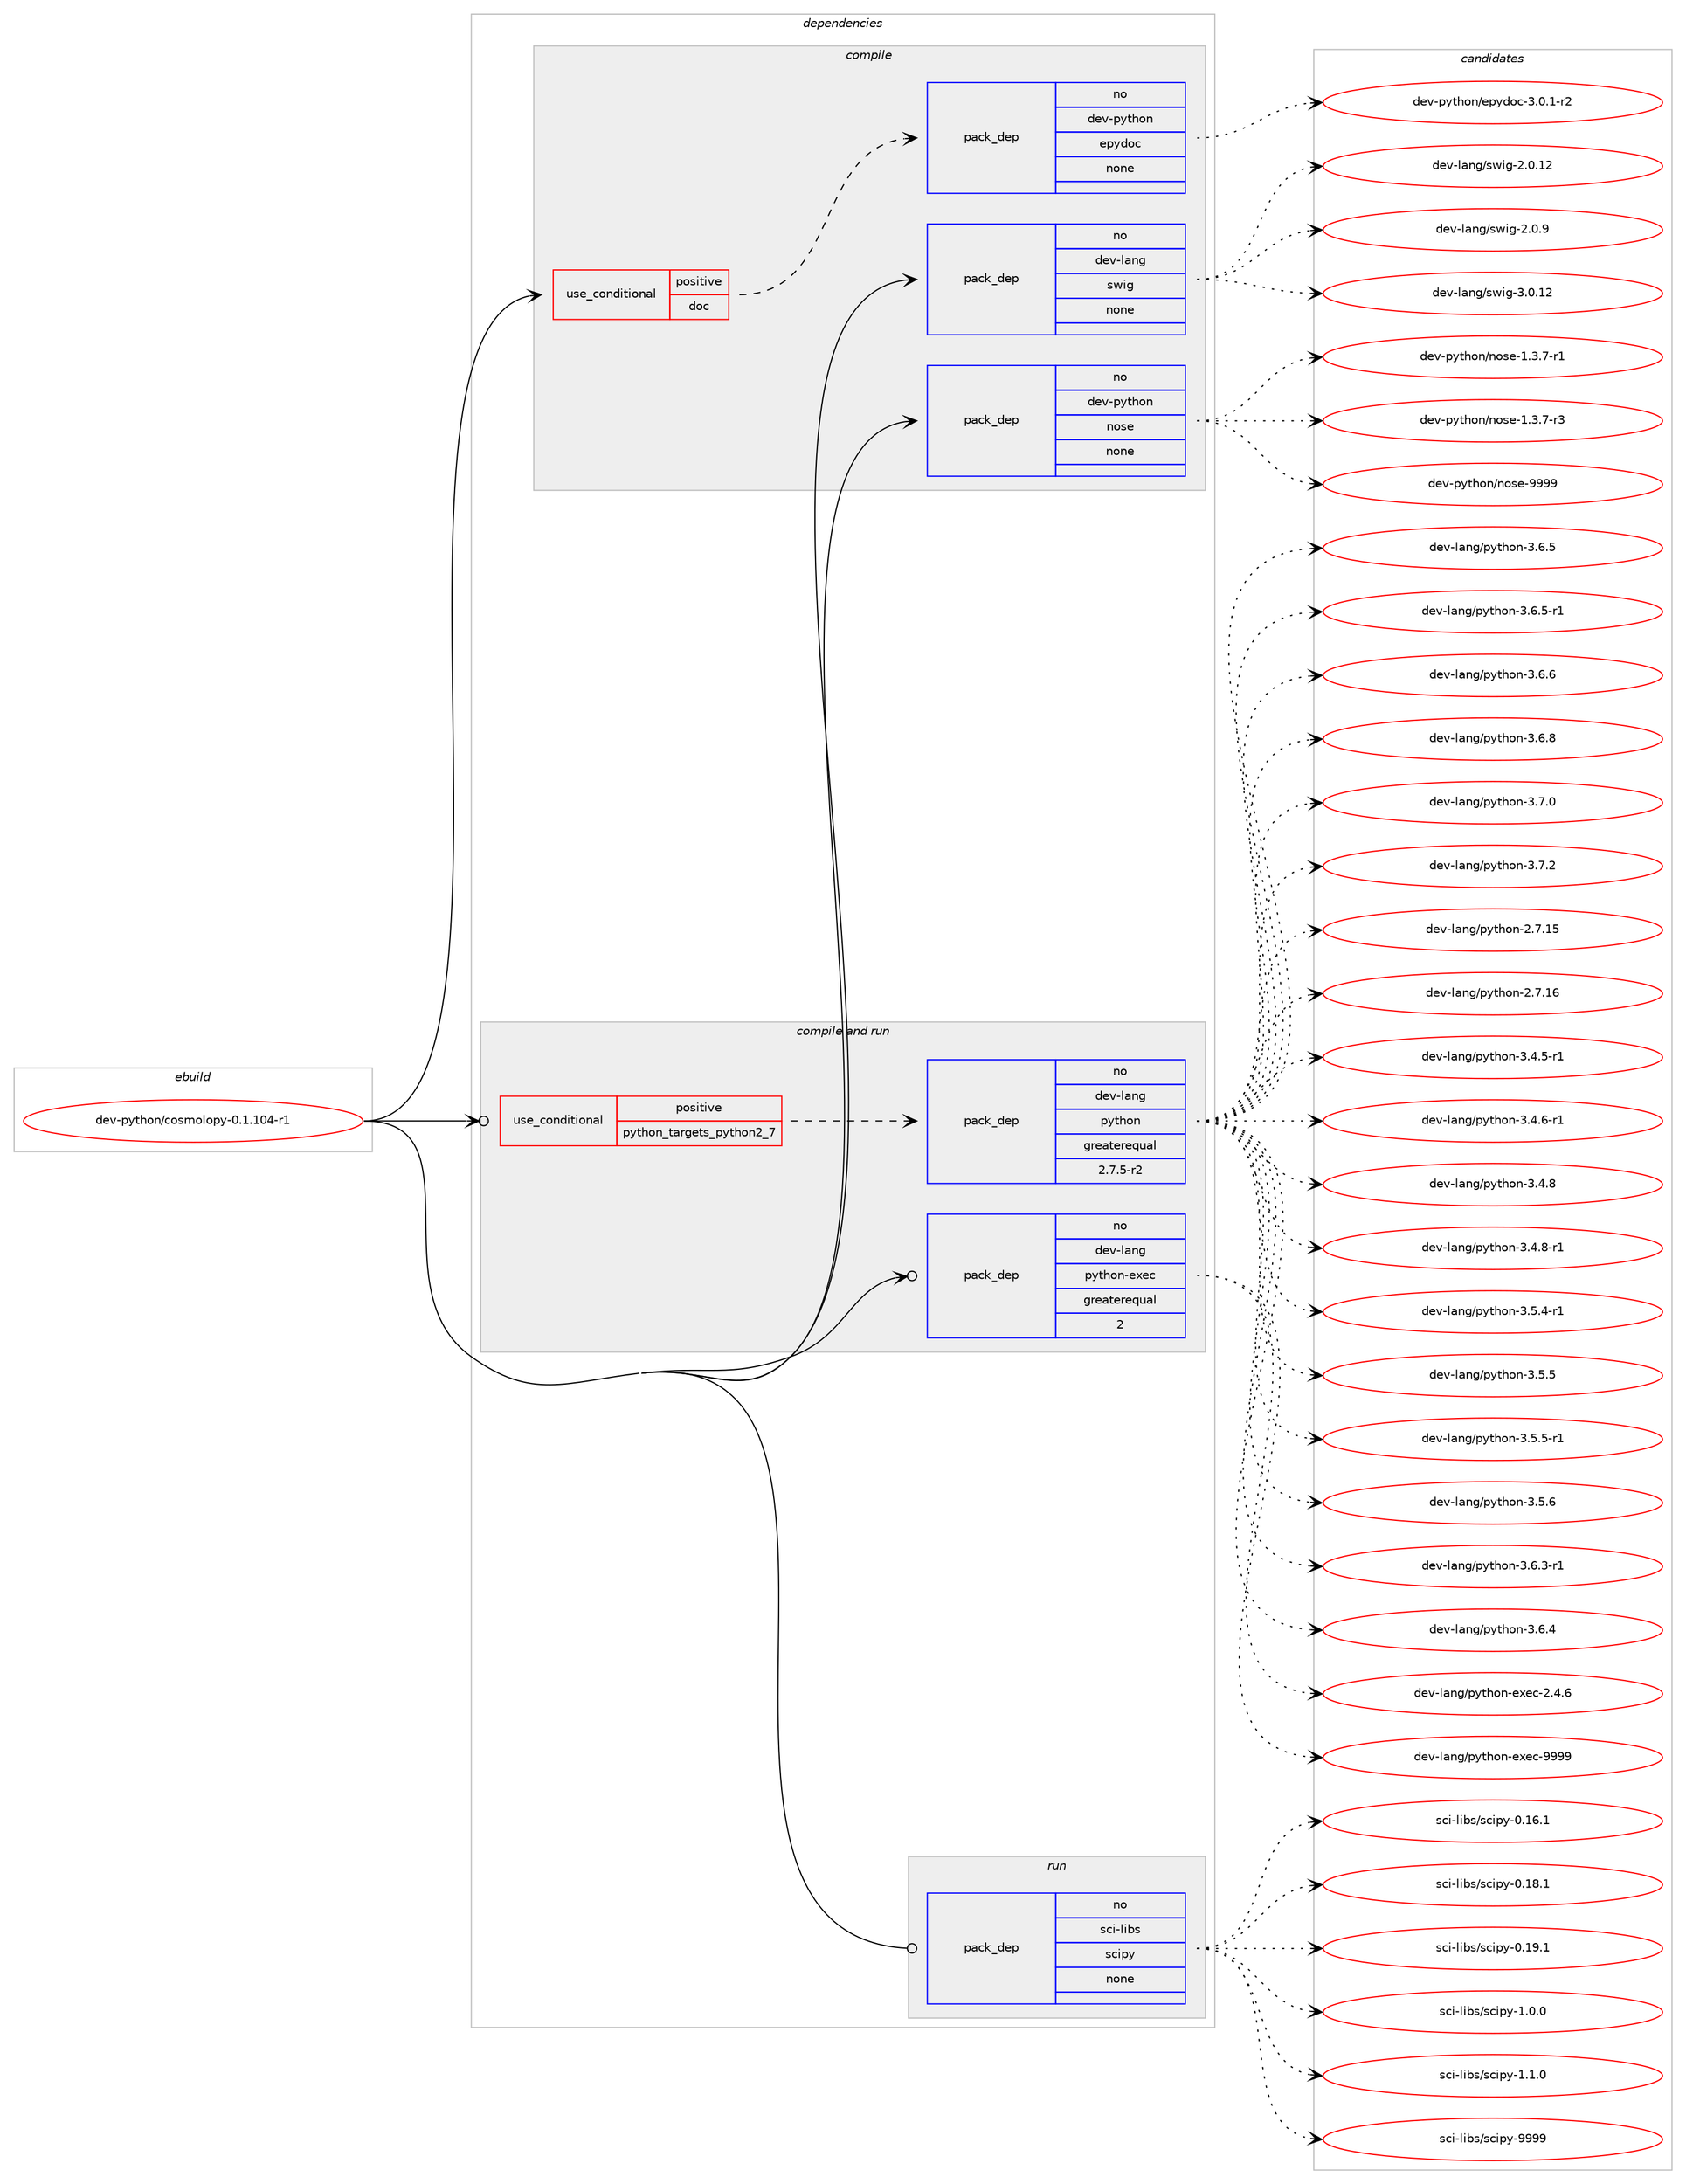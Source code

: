 digraph prolog {

# *************
# Graph options
# *************

newrank=true;
concentrate=true;
compound=true;
graph [rankdir=LR,fontname=Helvetica,fontsize=10,ranksep=1.5];#, ranksep=2.5, nodesep=0.2];
edge  [arrowhead=vee];
node  [fontname=Helvetica,fontsize=10];

# **********
# The ebuild
# **********

subgraph cluster_leftcol {
color=gray;
rank=same;
label=<<i>ebuild</i>>;
id [label="dev-python/cosmolopy-0.1.104-r1", color=red, width=4, href="../dev-python/cosmolopy-0.1.104-r1.svg"];
}

# ****************
# The dependencies
# ****************

subgraph cluster_midcol {
color=gray;
label=<<i>dependencies</i>>;
subgraph cluster_compile {
fillcolor="#eeeeee";
style=filled;
label=<<i>compile</i>>;
subgraph cond372708 {
dependency1404268 [label=<<TABLE BORDER="0" CELLBORDER="1" CELLSPACING="0" CELLPADDING="4"><TR><TD ROWSPAN="3" CELLPADDING="10">use_conditional</TD></TR><TR><TD>positive</TD></TR><TR><TD>doc</TD></TR></TABLE>>, shape=none, color=red];
subgraph pack1008325 {
dependency1404269 [label=<<TABLE BORDER="0" CELLBORDER="1" CELLSPACING="0" CELLPADDING="4" WIDTH="220"><TR><TD ROWSPAN="6" CELLPADDING="30">pack_dep</TD></TR><TR><TD WIDTH="110">no</TD></TR><TR><TD>dev-python</TD></TR><TR><TD>epydoc</TD></TR><TR><TD>none</TD></TR><TR><TD></TD></TR></TABLE>>, shape=none, color=blue];
}
dependency1404268:e -> dependency1404269:w [weight=20,style="dashed",arrowhead="vee"];
}
id:e -> dependency1404268:w [weight=20,style="solid",arrowhead="vee"];
subgraph pack1008326 {
dependency1404270 [label=<<TABLE BORDER="0" CELLBORDER="1" CELLSPACING="0" CELLPADDING="4" WIDTH="220"><TR><TD ROWSPAN="6" CELLPADDING="30">pack_dep</TD></TR><TR><TD WIDTH="110">no</TD></TR><TR><TD>dev-lang</TD></TR><TR><TD>swig</TD></TR><TR><TD>none</TD></TR><TR><TD></TD></TR></TABLE>>, shape=none, color=blue];
}
id:e -> dependency1404270:w [weight=20,style="solid",arrowhead="vee"];
subgraph pack1008327 {
dependency1404271 [label=<<TABLE BORDER="0" CELLBORDER="1" CELLSPACING="0" CELLPADDING="4" WIDTH="220"><TR><TD ROWSPAN="6" CELLPADDING="30">pack_dep</TD></TR><TR><TD WIDTH="110">no</TD></TR><TR><TD>dev-python</TD></TR><TR><TD>nose</TD></TR><TR><TD>none</TD></TR><TR><TD></TD></TR></TABLE>>, shape=none, color=blue];
}
id:e -> dependency1404271:w [weight=20,style="solid",arrowhead="vee"];
}
subgraph cluster_compileandrun {
fillcolor="#eeeeee";
style=filled;
label=<<i>compile and run</i>>;
subgraph cond372709 {
dependency1404272 [label=<<TABLE BORDER="0" CELLBORDER="1" CELLSPACING="0" CELLPADDING="4"><TR><TD ROWSPAN="3" CELLPADDING="10">use_conditional</TD></TR><TR><TD>positive</TD></TR><TR><TD>python_targets_python2_7</TD></TR></TABLE>>, shape=none, color=red];
subgraph pack1008328 {
dependency1404273 [label=<<TABLE BORDER="0" CELLBORDER="1" CELLSPACING="0" CELLPADDING="4" WIDTH="220"><TR><TD ROWSPAN="6" CELLPADDING="30">pack_dep</TD></TR><TR><TD WIDTH="110">no</TD></TR><TR><TD>dev-lang</TD></TR><TR><TD>python</TD></TR><TR><TD>greaterequal</TD></TR><TR><TD>2.7.5-r2</TD></TR></TABLE>>, shape=none, color=blue];
}
dependency1404272:e -> dependency1404273:w [weight=20,style="dashed",arrowhead="vee"];
}
id:e -> dependency1404272:w [weight=20,style="solid",arrowhead="odotvee"];
subgraph pack1008329 {
dependency1404274 [label=<<TABLE BORDER="0" CELLBORDER="1" CELLSPACING="0" CELLPADDING="4" WIDTH="220"><TR><TD ROWSPAN="6" CELLPADDING="30">pack_dep</TD></TR><TR><TD WIDTH="110">no</TD></TR><TR><TD>dev-lang</TD></TR><TR><TD>python-exec</TD></TR><TR><TD>greaterequal</TD></TR><TR><TD>2</TD></TR></TABLE>>, shape=none, color=blue];
}
id:e -> dependency1404274:w [weight=20,style="solid",arrowhead="odotvee"];
}
subgraph cluster_run {
fillcolor="#eeeeee";
style=filled;
label=<<i>run</i>>;
subgraph pack1008330 {
dependency1404275 [label=<<TABLE BORDER="0" CELLBORDER="1" CELLSPACING="0" CELLPADDING="4" WIDTH="220"><TR><TD ROWSPAN="6" CELLPADDING="30">pack_dep</TD></TR><TR><TD WIDTH="110">no</TD></TR><TR><TD>sci-libs</TD></TR><TR><TD>scipy</TD></TR><TR><TD>none</TD></TR><TR><TD></TD></TR></TABLE>>, shape=none, color=blue];
}
id:e -> dependency1404275:w [weight=20,style="solid",arrowhead="odot"];
}
}

# **************
# The candidates
# **************

subgraph cluster_choices {
rank=same;
color=gray;
label=<<i>candidates</i>>;

subgraph choice1008325 {
color=black;
nodesep=1;
choice1001011184511212111610411111047101112121100111994551464846494511450 [label="dev-python/epydoc-3.0.1-r2", color=red, width=4,href="../dev-python/epydoc-3.0.1-r2.svg"];
dependency1404269:e -> choice1001011184511212111610411111047101112121100111994551464846494511450:w [style=dotted,weight="100"];
}
subgraph choice1008326 {
color=black;
nodesep=1;
choice10010111845108971101034711511910510345504648464950 [label="dev-lang/swig-2.0.12", color=red, width=4,href="../dev-lang/swig-2.0.12.svg"];
choice100101118451089711010347115119105103455046484657 [label="dev-lang/swig-2.0.9", color=red, width=4,href="../dev-lang/swig-2.0.9.svg"];
choice10010111845108971101034711511910510345514648464950 [label="dev-lang/swig-3.0.12", color=red, width=4,href="../dev-lang/swig-3.0.12.svg"];
dependency1404270:e -> choice10010111845108971101034711511910510345504648464950:w [style=dotted,weight="100"];
dependency1404270:e -> choice100101118451089711010347115119105103455046484657:w [style=dotted,weight="100"];
dependency1404270:e -> choice10010111845108971101034711511910510345514648464950:w [style=dotted,weight="100"];
}
subgraph choice1008327 {
color=black;
nodesep=1;
choice10010111845112121116104111110471101111151014549465146554511449 [label="dev-python/nose-1.3.7-r1", color=red, width=4,href="../dev-python/nose-1.3.7-r1.svg"];
choice10010111845112121116104111110471101111151014549465146554511451 [label="dev-python/nose-1.3.7-r3", color=red, width=4,href="../dev-python/nose-1.3.7-r3.svg"];
choice10010111845112121116104111110471101111151014557575757 [label="dev-python/nose-9999", color=red, width=4,href="../dev-python/nose-9999.svg"];
dependency1404271:e -> choice10010111845112121116104111110471101111151014549465146554511449:w [style=dotted,weight="100"];
dependency1404271:e -> choice10010111845112121116104111110471101111151014549465146554511451:w [style=dotted,weight="100"];
dependency1404271:e -> choice10010111845112121116104111110471101111151014557575757:w [style=dotted,weight="100"];
}
subgraph choice1008328 {
color=black;
nodesep=1;
choice10010111845108971101034711212111610411111045504655464953 [label="dev-lang/python-2.7.15", color=red, width=4,href="../dev-lang/python-2.7.15.svg"];
choice10010111845108971101034711212111610411111045504655464954 [label="dev-lang/python-2.7.16", color=red, width=4,href="../dev-lang/python-2.7.16.svg"];
choice1001011184510897110103471121211161041111104551465246534511449 [label="dev-lang/python-3.4.5-r1", color=red, width=4,href="../dev-lang/python-3.4.5-r1.svg"];
choice1001011184510897110103471121211161041111104551465246544511449 [label="dev-lang/python-3.4.6-r1", color=red, width=4,href="../dev-lang/python-3.4.6-r1.svg"];
choice100101118451089711010347112121116104111110455146524656 [label="dev-lang/python-3.4.8", color=red, width=4,href="../dev-lang/python-3.4.8.svg"];
choice1001011184510897110103471121211161041111104551465246564511449 [label="dev-lang/python-3.4.8-r1", color=red, width=4,href="../dev-lang/python-3.4.8-r1.svg"];
choice1001011184510897110103471121211161041111104551465346524511449 [label="dev-lang/python-3.5.4-r1", color=red, width=4,href="../dev-lang/python-3.5.4-r1.svg"];
choice100101118451089711010347112121116104111110455146534653 [label="dev-lang/python-3.5.5", color=red, width=4,href="../dev-lang/python-3.5.5.svg"];
choice1001011184510897110103471121211161041111104551465346534511449 [label="dev-lang/python-3.5.5-r1", color=red, width=4,href="../dev-lang/python-3.5.5-r1.svg"];
choice100101118451089711010347112121116104111110455146534654 [label="dev-lang/python-3.5.6", color=red, width=4,href="../dev-lang/python-3.5.6.svg"];
choice1001011184510897110103471121211161041111104551465446514511449 [label="dev-lang/python-3.6.3-r1", color=red, width=4,href="../dev-lang/python-3.6.3-r1.svg"];
choice100101118451089711010347112121116104111110455146544652 [label="dev-lang/python-3.6.4", color=red, width=4,href="../dev-lang/python-3.6.4.svg"];
choice100101118451089711010347112121116104111110455146544653 [label="dev-lang/python-3.6.5", color=red, width=4,href="../dev-lang/python-3.6.5.svg"];
choice1001011184510897110103471121211161041111104551465446534511449 [label="dev-lang/python-3.6.5-r1", color=red, width=4,href="../dev-lang/python-3.6.5-r1.svg"];
choice100101118451089711010347112121116104111110455146544654 [label="dev-lang/python-3.6.6", color=red, width=4,href="../dev-lang/python-3.6.6.svg"];
choice100101118451089711010347112121116104111110455146544656 [label="dev-lang/python-3.6.8", color=red, width=4,href="../dev-lang/python-3.6.8.svg"];
choice100101118451089711010347112121116104111110455146554648 [label="dev-lang/python-3.7.0", color=red, width=4,href="../dev-lang/python-3.7.0.svg"];
choice100101118451089711010347112121116104111110455146554650 [label="dev-lang/python-3.7.2", color=red, width=4,href="../dev-lang/python-3.7.2.svg"];
dependency1404273:e -> choice10010111845108971101034711212111610411111045504655464953:w [style=dotted,weight="100"];
dependency1404273:e -> choice10010111845108971101034711212111610411111045504655464954:w [style=dotted,weight="100"];
dependency1404273:e -> choice1001011184510897110103471121211161041111104551465246534511449:w [style=dotted,weight="100"];
dependency1404273:e -> choice1001011184510897110103471121211161041111104551465246544511449:w [style=dotted,weight="100"];
dependency1404273:e -> choice100101118451089711010347112121116104111110455146524656:w [style=dotted,weight="100"];
dependency1404273:e -> choice1001011184510897110103471121211161041111104551465246564511449:w [style=dotted,weight="100"];
dependency1404273:e -> choice1001011184510897110103471121211161041111104551465346524511449:w [style=dotted,weight="100"];
dependency1404273:e -> choice100101118451089711010347112121116104111110455146534653:w [style=dotted,weight="100"];
dependency1404273:e -> choice1001011184510897110103471121211161041111104551465346534511449:w [style=dotted,weight="100"];
dependency1404273:e -> choice100101118451089711010347112121116104111110455146534654:w [style=dotted,weight="100"];
dependency1404273:e -> choice1001011184510897110103471121211161041111104551465446514511449:w [style=dotted,weight="100"];
dependency1404273:e -> choice100101118451089711010347112121116104111110455146544652:w [style=dotted,weight="100"];
dependency1404273:e -> choice100101118451089711010347112121116104111110455146544653:w [style=dotted,weight="100"];
dependency1404273:e -> choice1001011184510897110103471121211161041111104551465446534511449:w [style=dotted,weight="100"];
dependency1404273:e -> choice100101118451089711010347112121116104111110455146544654:w [style=dotted,weight="100"];
dependency1404273:e -> choice100101118451089711010347112121116104111110455146544656:w [style=dotted,weight="100"];
dependency1404273:e -> choice100101118451089711010347112121116104111110455146554648:w [style=dotted,weight="100"];
dependency1404273:e -> choice100101118451089711010347112121116104111110455146554650:w [style=dotted,weight="100"];
}
subgraph choice1008329 {
color=black;
nodesep=1;
choice1001011184510897110103471121211161041111104510112010199455046524654 [label="dev-lang/python-exec-2.4.6", color=red, width=4,href="../dev-lang/python-exec-2.4.6.svg"];
choice10010111845108971101034711212111610411111045101120101994557575757 [label="dev-lang/python-exec-9999", color=red, width=4,href="../dev-lang/python-exec-9999.svg"];
dependency1404274:e -> choice1001011184510897110103471121211161041111104510112010199455046524654:w [style=dotted,weight="100"];
dependency1404274:e -> choice10010111845108971101034711212111610411111045101120101994557575757:w [style=dotted,weight="100"];
}
subgraph choice1008330 {
color=black;
nodesep=1;
choice115991054510810598115471159910511212145484649544649 [label="sci-libs/scipy-0.16.1", color=red, width=4,href="../sci-libs/scipy-0.16.1.svg"];
choice115991054510810598115471159910511212145484649564649 [label="sci-libs/scipy-0.18.1", color=red, width=4,href="../sci-libs/scipy-0.18.1.svg"];
choice115991054510810598115471159910511212145484649574649 [label="sci-libs/scipy-0.19.1", color=red, width=4,href="../sci-libs/scipy-0.19.1.svg"];
choice1159910545108105981154711599105112121454946484648 [label="sci-libs/scipy-1.0.0", color=red, width=4,href="../sci-libs/scipy-1.0.0.svg"];
choice1159910545108105981154711599105112121454946494648 [label="sci-libs/scipy-1.1.0", color=red, width=4,href="../sci-libs/scipy-1.1.0.svg"];
choice11599105451081059811547115991051121214557575757 [label="sci-libs/scipy-9999", color=red, width=4,href="../sci-libs/scipy-9999.svg"];
dependency1404275:e -> choice115991054510810598115471159910511212145484649544649:w [style=dotted,weight="100"];
dependency1404275:e -> choice115991054510810598115471159910511212145484649564649:w [style=dotted,weight="100"];
dependency1404275:e -> choice115991054510810598115471159910511212145484649574649:w [style=dotted,weight="100"];
dependency1404275:e -> choice1159910545108105981154711599105112121454946484648:w [style=dotted,weight="100"];
dependency1404275:e -> choice1159910545108105981154711599105112121454946494648:w [style=dotted,weight="100"];
dependency1404275:e -> choice11599105451081059811547115991051121214557575757:w [style=dotted,weight="100"];
}
}

}
